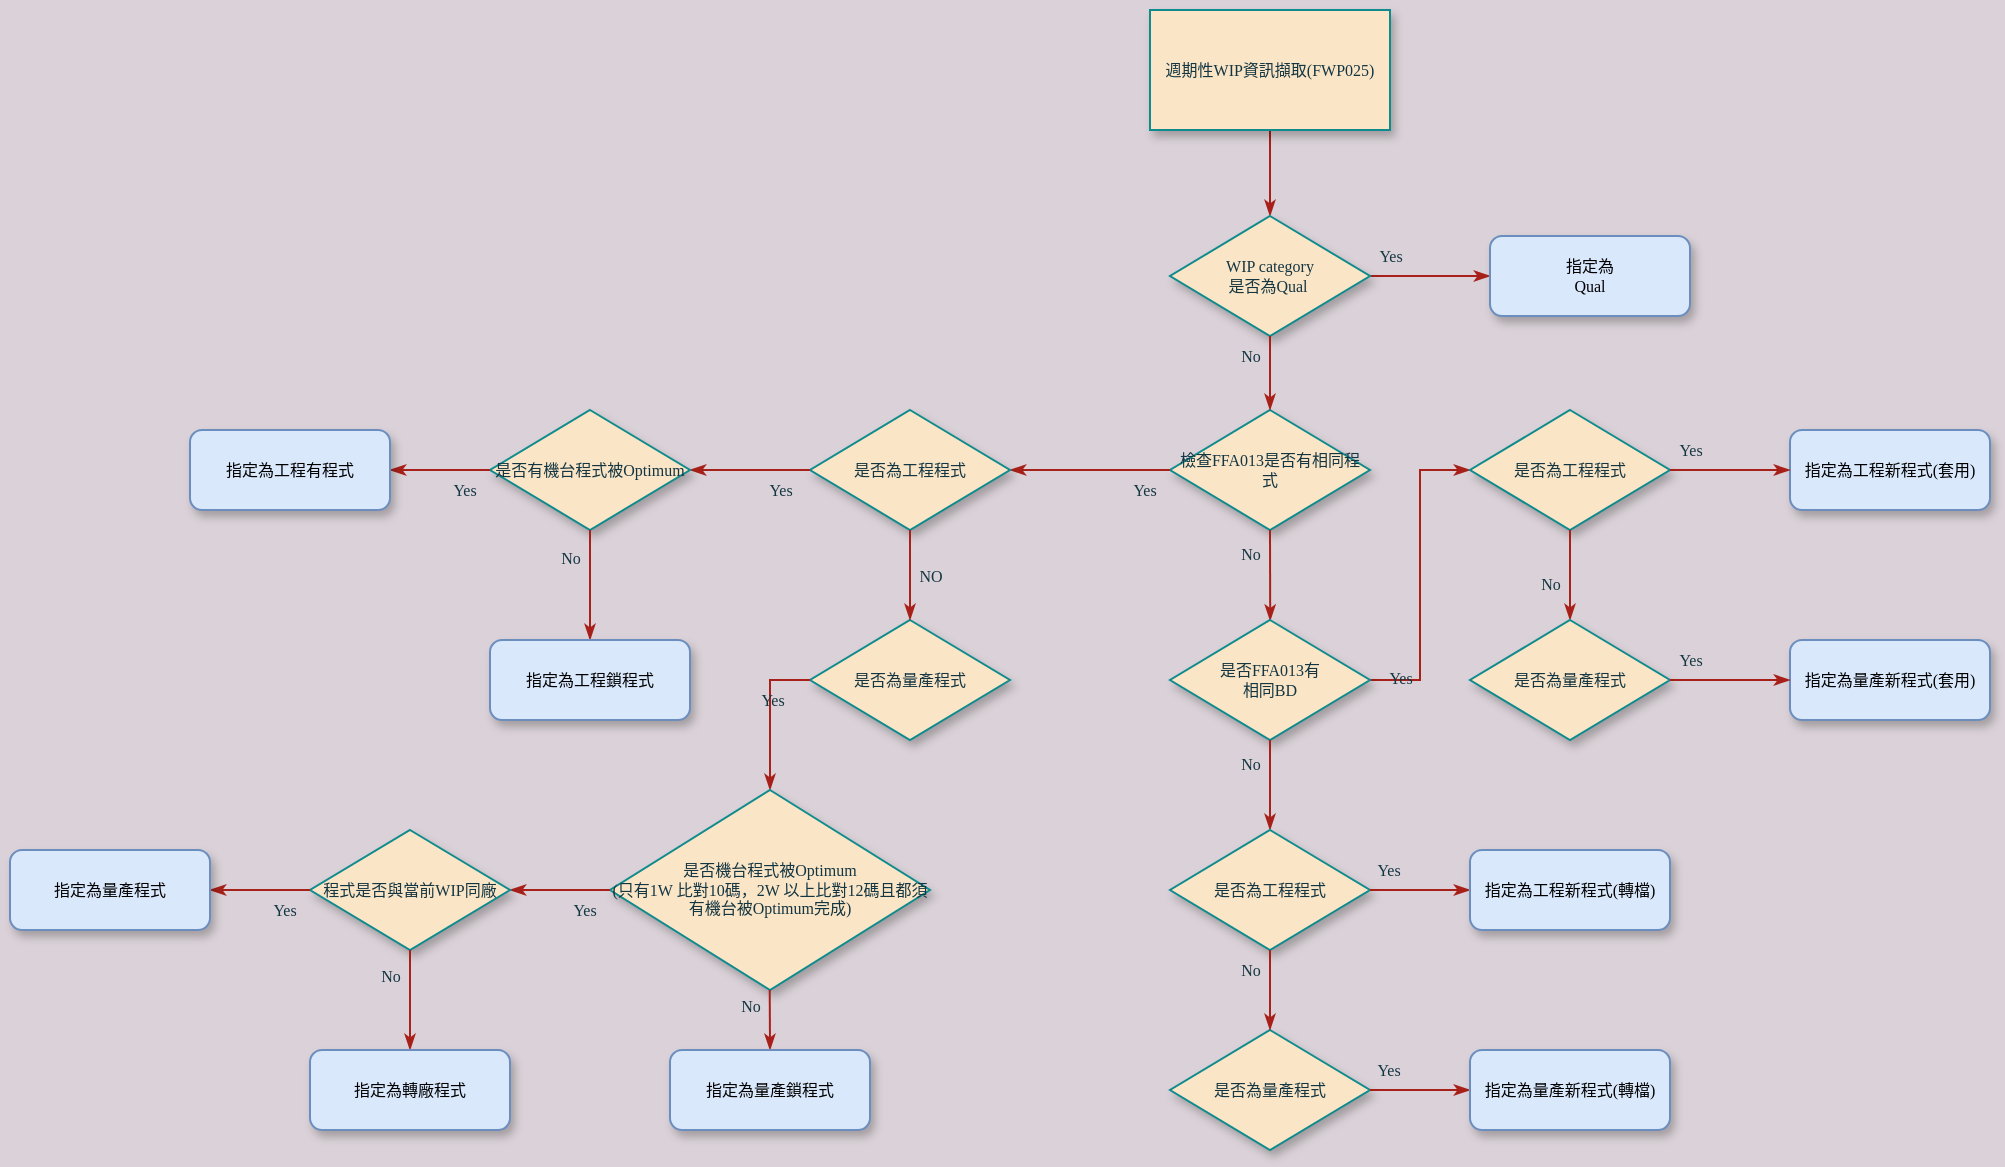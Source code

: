 <mxfile version="14.9.8" type="github">
  <diagram name="Page-1" id="edf60f1a-56cd-e834-aa8a-f176f3a09ee4">
    <mxGraphModel dx="2156" dy="548" grid="1" gridSize="10" guides="1" tooltips="1" connect="1" arrows="1" fold="1" page="1" pageScale="1" pageWidth="1100" pageHeight="850" background="#DAD2D8" math="0" shadow="0">
      <root>
        <mxCell id="0" />
        <mxCell id="1" parent="0" />
        <mxCell id="60e70716793133e9-32" style="edgeStyle=orthogonalEdgeStyle;rounded=0;html=1;labelBackgroundColor=none;startSize=5;endArrow=classicThin;endFill=1;endSize=5;jettySize=auto;orthogonalLoop=1;strokeWidth=1;fontFamily=Verdana;fontSize=8;strokeColor=#A8201A;fontColor=#143642;entryX=0.5;entryY=0;entryDx=0;entryDy=0;" parent="1" source="60e70716793133e9-4" target="60e70716793133e9-7" edge="1">
          <mxGeometry relative="1" as="geometry">
            <mxPoint x="560" y="140" as="targetPoint" />
          </mxGeometry>
        </mxCell>
        <mxCell id="60e70716793133e9-4" value="週期性WIP資訊擷取(FWP025)" style="rounded=0;whiteSpace=wrap;html=1;shadow=1;labelBackgroundColor=none;strokeWidth=1;fontFamily=Verdana;fontSize=8;align=center;fillColor=#FAE5C7;strokeColor=#0F8B8D;fontColor=#143642;" parent="1" vertex="1">
          <mxGeometry x="500" y="120" width="120" height="60" as="geometry" />
        </mxCell>
        <mxCell id="60e70716793133e9-5" value="檢查FFA013是否有相同程式" style="rhombus;whiteSpace=wrap;html=1;rounded=0;shadow=1;labelBackgroundColor=none;strokeWidth=1;fontFamily=Verdana;fontSize=8;align=center;fillColor=#FAE5C7;strokeColor=#0F8B8D;fontColor=#143642;" parent="1" vertex="1">
          <mxGeometry x="510" y="320" width="100" height="60" as="geometry" />
        </mxCell>
        <mxCell id="60e70716793133e9-34" value="Yes" style="edgeStyle=orthogonalEdgeStyle;rounded=0;html=1;labelBackgroundColor=none;startSize=5;endArrow=classicThin;endFill=1;endSize=5;jettySize=auto;orthogonalLoop=1;strokeWidth=1;fontFamily=Verdana;fontSize=8;strokeColor=#A8201A;fontColor=#143642;" parent="1" source="60e70716793133e9-7" target="60e70716793133e9-8" edge="1">
          <mxGeometry x="-0.667" y="10" relative="1" as="geometry">
            <mxPoint as="offset" />
          </mxGeometry>
        </mxCell>
        <mxCell id="60e70716793133e9-7" value="WIP category&lt;br&gt;是否為Qual&amp;nbsp;" style="rhombus;whiteSpace=wrap;html=1;rounded=0;shadow=1;labelBackgroundColor=none;strokeWidth=1;fontFamily=Verdana;fontSize=8;align=center;fillColor=#FAE5C7;strokeColor=#0F8B8D;fontColor=#143642;" parent="1" vertex="1">
          <mxGeometry x="510" y="223" width="100" height="60" as="geometry" />
        </mxCell>
        <mxCell id="60e70716793133e9-8" value="指定為&lt;br&gt;Qual" style="rounded=1;whiteSpace=wrap;html=1;shadow=1;labelBackgroundColor=none;strokeWidth=1;fontFamily=Verdana;fontSize=8;align=center;fillColor=#dae8fc;strokeColor=#6c8ebf;" parent="1" vertex="1">
          <mxGeometry x="670" y="233" width="100" height="40" as="geometry" />
        </mxCell>
        <mxCell id="cRpUf60aL6_1vLUi9lnE-11" value="No" style="edgeStyle=orthogonalEdgeStyle;rounded=0;html=1;labelBackgroundColor=none;startSize=5;endArrow=classicThin;endFill=1;endSize=5;jettySize=auto;orthogonalLoop=1;strokeWidth=1;fontFamily=Verdana;fontSize=8;strokeColor=#A8201A;fontColor=#143642;exitX=0.5;exitY=1;exitDx=0;exitDy=0;entryX=0.5;entryY=0;entryDx=0;entryDy=0;" parent="1" source="60e70716793133e9-7" target="60e70716793133e9-5" edge="1">
          <mxGeometry x="-0.5" y="-10" relative="1" as="geometry">
            <mxPoint as="offset" />
            <mxPoint x="377" y="723" as="sourcePoint" />
            <mxPoint x="377" y="763" as="targetPoint" />
            <Array as="points">
              <mxPoint x="560" y="283" />
              <mxPoint x="560" y="283" />
            </Array>
          </mxGeometry>
        </mxCell>
        <mxCell id="cRpUf60aL6_1vLUi9lnE-18" value="Yes" style="edgeStyle=orthogonalEdgeStyle;rounded=0;html=1;labelBackgroundColor=none;startSize=5;endArrow=classicThin;endFill=1;endSize=5;jettySize=auto;orthogonalLoop=1;strokeWidth=1;fontFamily=Verdana;fontSize=8;strokeColor=#A8201A;fontColor=#143642;exitX=0;exitY=0.5;exitDx=0;exitDy=0;entryX=1;entryY=0.5;entryDx=0;entryDy=0;" parent="1" source="60e70716793133e9-5" target="cRpUf60aL6_1vLUi9lnE-21" edge="1">
          <mxGeometry x="-0.667" y="10" relative="1" as="geometry">
            <mxPoint as="offset" />
            <mxPoint x="620.0" y="263.0" as="sourcePoint" />
            <mxPoint x="680.0" y="263.0" as="targetPoint" />
          </mxGeometry>
        </mxCell>
        <mxCell id="cRpUf60aL6_1vLUi9lnE-21" value="是否為工程程式" style="rhombus;whiteSpace=wrap;html=1;rounded=0;shadow=1;labelBackgroundColor=none;strokeWidth=1;fontFamily=Verdana;fontSize=8;align=center;fillColor=#FAE5C7;strokeColor=#0F8B8D;fontColor=#143642;" parent="1" vertex="1">
          <mxGeometry x="330" y="320" width="100" height="60" as="geometry" />
        </mxCell>
        <mxCell id="cRpUf60aL6_1vLUi9lnE-26" value="No" style="edgeStyle=orthogonalEdgeStyle;rounded=0;html=1;labelBackgroundColor=none;startSize=5;endArrow=classicThin;endFill=1;endSize=5;jettySize=auto;orthogonalLoop=1;strokeWidth=1;fontFamily=Verdana;fontSize=8;strokeColor=#A8201A;fontColor=#143642;exitX=0.5;exitY=1;exitDx=0;exitDy=0;entryX=0.501;entryY=0.005;entryDx=0;entryDy=0;entryPerimeter=0;" parent="1" source="60e70716793133e9-5" target="cRpUf60aL6_1vLUi9lnE-31" edge="1">
          <mxGeometry x="-0.5" y="-10" relative="1" as="geometry">
            <mxPoint as="offset" />
            <mxPoint x="570" y="293.0" as="sourcePoint" />
            <mxPoint x="560" y="380" as="targetPoint" />
            <Array as="points">
              <mxPoint x="560" y="380" />
              <mxPoint x="560" y="380" />
            </Array>
          </mxGeometry>
        </mxCell>
        <mxCell id="cRpUf60aL6_1vLUi9lnE-27" value="Yes" style="edgeStyle=orthogonalEdgeStyle;rounded=0;html=1;labelBackgroundColor=none;startSize=5;endArrow=classicThin;endFill=1;endSize=5;jettySize=auto;orthogonalLoop=1;strokeWidth=1;fontFamily=Verdana;fontSize=8;strokeColor=#A8201A;fontColor=#143642;entryX=0;entryY=0.5;entryDx=0;entryDy=0;" parent="1" source="cRpUf60aL6_1vLUi9lnE-31" target="cRpUf60aL6_1vLUi9lnE-34" edge="1">
          <mxGeometry x="-0.667" y="10" relative="1" as="geometry">
            <mxPoint as="offset" />
            <mxPoint x="610" y="410" as="sourcePoint" />
            <mxPoint x="650" y="410" as="targetPoint" />
          </mxGeometry>
        </mxCell>
        <mxCell id="cRpUf60aL6_1vLUi9lnE-31" value="是否FFA013有&lt;br&gt;相同BD" style="rhombus;whiteSpace=wrap;html=1;rounded=0;shadow=1;labelBackgroundColor=none;strokeWidth=1;fontFamily=Verdana;fontSize=8;align=center;fillColor=#FAE5C7;strokeColor=#0F8B8D;fontColor=#143642;" parent="1" vertex="1">
          <mxGeometry x="510" y="425" width="100" height="60" as="geometry" />
        </mxCell>
        <mxCell id="cRpUf60aL6_1vLUi9lnE-33" value="&lt;br&gt;指定為工程&lt;span&gt;新程式(套用)&lt;/span&gt;&lt;br&gt;&lt;div&gt;&lt;br&gt;&lt;/div&gt;" style="rounded=1;whiteSpace=wrap;html=1;shadow=1;labelBackgroundColor=none;strokeWidth=1;fontFamily=Verdana;fontSize=8;align=center;fillColor=#dae8fc;strokeColor=#6c8ebf;" parent="1" vertex="1">
          <mxGeometry x="820" y="330" width="100" height="40" as="geometry" />
        </mxCell>
        <mxCell id="cRpUf60aL6_1vLUi9lnE-34" value="是否為工程程式" style="rhombus;whiteSpace=wrap;html=1;rounded=0;shadow=1;labelBackgroundColor=none;strokeWidth=1;fontFamily=Verdana;fontSize=8;align=center;fillColor=#FAE5C7;strokeColor=#0F8B8D;fontColor=#143642;" parent="1" vertex="1">
          <mxGeometry x="660" y="320" width="100" height="60" as="geometry" />
        </mxCell>
        <mxCell id="cRpUf60aL6_1vLUi9lnE-35" value="Yes" style="edgeStyle=orthogonalEdgeStyle;rounded=0;html=1;labelBackgroundColor=none;startSize=5;endArrow=classicThin;endFill=1;endSize=5;jettySize=auto;orthogonalLoop=1;strokeWidth=1;fontFamily=Verdana;fontSize=8;strokeColor=#A8201A;fontColor=#143642;" parent="1" source="cRpUf60aL6_1vLUi9lnE-34" target="cRpUf60aL6_1vLUi9lnE-33" edge="1">
          <mxGeometry x="-0.667" y="10" relative="1" as="geometry">
            <mxPoint as="offset" />
            <mxPoint x="757" y="410" as="sourcePoint" />
            <mxPoint x="820" y="410" as="targetPoint" />
            <Array as="points" />
          </mxGeometry>
        </mxCell>
        <mxCell id="cRpUf60aL6_1vLUi9lnE-38" value="No" style="edgeStyle=orthogonalEdgeStyle;rounded=0;html=1;labelBackgroundColor=none;startSize=5;endArrow=classicThin;endFill=1;endSize=5;jettySize=auto;orthogonalLoop=1;strokeWidth=1;fontFamily=Verdana;fontSize=8;strokeColor=#A8201A;fontColor=#143642;entryX=0.5;entryY=0;entryDx=0;entryDy=0;" parent="1" source="cRpUf60aL6_1vLUi9lnE-34" target="CUQIYrzuUEgoo-iBFB4L-1" edge="1">
          <mxGeometry x="0.2" y="-10" relative="1" as="geometry">
            <mxPoint as="offset" />
            <mxPoint x="709.9" y="440" as="sourcePoint" />
            <mxPoint x="710" y="480" as="targetPoint" />
            <Array as="points" />
          </mxGeometry>
        </mxCell>
        <mxCell id="cRpUf60aL6_1vLUi9lnE-39" value="&lt;br&gt;指定為量產&lt;span&gt;新程式(套用)&lt;/span&gt;&lt;br&gt;&lt;div&gt;&lt;br&gt;&lt;/div&gt;" style="rounded=1;whiteSpace=wrap;html=1;shadow=1;labelBackgroundColor=none;strokeWidth=1;fontFamily=Verdana;fontSize=8;align=center;fillColor=#dae8fc;strokeColor=#6c8ebf;" parent="1" vertex="1">
          <mxGeometry x="820" y="435" width="100" height="40" as="geometry" />
        </mxCell>
        <mxCell id="CUQIYrzuUEgoo-iBFB4L-1" value="是否為量產程式" style="rhombus;whiteSpace=wrap;html=1;rounded=0;shadow=1;labelBackgroundColor=none;strokeWidth=1;fontFamily=Verdana;fontSize=8;align=center;fillColor=#FAE5C7;strokeColor=#0F8B8D;fontColor=#143642;" parent="1" vertex="1">
          <mxGeometry x="660" y="425" width="100" height="60" as="geometry" />
        </mxCell>
        <mxCell id="CUQIYrzuUEgoo-iBFB4L-2" value="Yes" style="edgeStyle=orthogonalEdgeStyle;rounded=0;html=1;labelBackgroundColor=none;startSize=5;endArrow=classicThin;endFill=1;endSize=5;jettySize=auto;orthogonalLoop=1;strokeWidth=1;fontFamily=Verdana;fontSize=8;strokeColor=#A8201A;fontColor=#143642;exitX=1;exitY=0.5;exitDx=0;exitDy=0;entryX=0;entryY=0.5;entryDx=0;entryDy=0;" parent="1" source="CUQIYrzuUEgoo-iBFB4L-1" target="cRpUf60aL6_1vLUi9lnE-39" edge="1">
          <mxGeometry x="-0.667" y="10" relative="1" as="geometry">
            <mxPoint as="offset" />
            <mxPoint x="760" y="499.86" as="sourcePoint" />
            <mxPoint x="820" y="500" as="targetPoint" />
            <Array as="points" />
          </mxGeometry>
        </mxCell>
        <mxCell id="CUQIYrzuUEgoo-iBFB4L-4" value="Yes" style="edgeStyle=orthogonalEdgeStyle;rounded=0;html=1;labelBackgroundColor=none;startSize=5;endArrow=classicThin;endFill=1;endSize=5;jettySize=auto;orthogonalLoop=1;strokeWidth=1;fontFamily=Verdana;fontSize=8;strokeColor=#A8201A;fontColor=#143642;exitX=0;exitY=0.5;exitDx=0;exitDy=0;" parent="1" source="cRpUf60aL6_1vLUi9lnE-21" target="CUQIYrzuUEgoo-iBFB4L-13" edge="1">
          <mxGeometry x="-0.481" y="10" relative="1" as="geometry">
            <mxPoint as="offset" />
            <mxPoint x="350" y="390" as="sourcePoint" />
            <mxPoint x="370" y="420" as="targetPoint" />
          </mxGeometry>
        </mxCell>
        <mxCell id="CUQIYrzuUEgoo-iBFB4L-5" value="No" style="edgeStyle=orthogonalEdgeStyle;rounded=0;html=1;labelBackgroundColor=none;startSize=5;endArrow=classicThin;endFill=1;endSize=5;jettySize=auto;orthogonalLoop=1;strokeWidth=1;fontFamily=Verdana;fontSize=8;strokeColor=#A8201A;fontColor=#143642;entryX=0.5;entryY=0;entryDx=0;entryDy=0;exitX=0.5;exitY=1;exitDx=0;exitDy=0;" parent="1" source="cRpUf60aL6_1vLUi9lnE-31" target="CUQIYrzuUEgoo-iBFB4L-6" edge="1">
          <mxGeometry x="-0.5" y="-10" relative="1" as="geometry">
            <mxPoint as="offset" />
            <mxPoint x="560" y="500" as="sourcePoint" />
            <mxPoint x="560" y="470" as="targetPoint" />
            <Array as="points" />
          </mxGeometry>
        </mxCell>
        <mxCell id="CUQIYrzuUEgoo-iBFB4L-6" value="是否為工程程式" style="rhombus;whiteSpace=wrap;html=1;rounded=0;shadow=1;labelBackgroundColor=none;strokeWidth=1;fontFamily=Verdana;fontSize=8;align=center;fillColor=#FAE5C7;strokeColor=#0F8B8D;fontColor=#143642;" parent="1" vertex="1">
          <mxGeometry x="510" y="530" width="100" height="60" as="geometry" />
        </mxCell>
        <mxCell id="CUQIYrzuUEgoo-iBFB4L-7" value="Yes" style="edgeStyle=orthogonalEdgeStyle;rounded=0;html=1;labelBackgroundColor=none;startSize=5;endArrow=classicThin;endFill=1;endSize=5;jettySize=auto;orthogonalLoop=1;strokeWidth=1;fontFamily=Verdana;fontSize=8;strokeColor=#A8201A;fontColor=#143642;exitX=1;exitY=0.5;exitDx=0;exitDy=0;entryX=0;entryY=0.5;entryDx=0;entryDy=0;" parent="1" source="CUQIYrzuUEgoo-iBFB4L-6" target="CUQIYrzuUEgoo-iBFB4L-8" edge="1">
          <mxGeometry x="-0.667" y="10" relative="1" as="geometry">
            <mxPoint as="offset" />
            <mxPoint x="610.0" y="595" as="sourcePoint" />
            <mxPoint x="660" y="590" as="targetPoint" />
          </mxGeometry>
        </mxCell>
        <mxCell id="CUQIYrzuUEgoo-iBFB4L-8" value="&lt;br&gt;指定為工程&lt;span&gt;新程式(轉檔)&lt;/span&gt;&lt;br&gt;&lt;div&gt;&lt;br&gt;&lt;/div&gt;" style="rounded=1;whiteSpace=wrap;html=1;shadow=1;labelBackgroundColor=none;strokeWidth=1;fontFamily=Verdana;fontSize=8;align=center;fillColor=#dae8fc;strokeColor=#6c8ebf;" parent="1" vertex="1">
          <mxGeometry x="660" y="540" width="100" height="40" as="geometry" />
        </mxCell>
        <mxCell id="CUQIYrzuUEgoo-iBFB4L-9" value="是否為量產程式" style="rhombus;whiteSpace=wrap;html=1;rounded=0;shadow=1;labelBackgroundColor=none;strokeWidth=1;fontFamily=Verdana;fontSize=8;align=center;fillColor=#FAE5C7;strokeColor=#0F8B8D;fontColor=#143642;" parent="1" vertex="1">
          <mxGeometry x="510" y="630" width="100" height="60" as="geometry" />
        </mxCell>
        <mxCell id="CUQIYrzuUEgoo-iBFB4L-10" value="No" style="edgeStyle=orthogonalEdgeStyle;rounded=0;html=1;labelBackgroundColor=none;startSize=5;endArrow=classicThin;endFill=1;endSize=5;jettySize=auto;orthogonalLoop=1;strokeWidth=1;fontFamily=Verdana;fontSize=8;strokeColor=#A8201A;fontColor=#143642;exitX=0.5;exitY=1;exitDx=0;exitDy=0;entryX=0.5;entryY=0;entryDx=0;entryDy=0;" parent="1" source="CUQIYrzuUEgoo-iBFB4L-6" target="CUQIYrzuUEgoo-iBFB4L-9" edge="1">
          <mxGeometry x="-0.5" y="-10" relative="1" as="geometry">
            <mxPoint as="offset" />
            <mxPoint x="559.72" y="600" as="sourcePoint" />
            <mxPoint x="560" y="620" as="targetPoint" />
            <Array as="points" />
          </mxGeometry>
        </mxCell>
        <mxCell id="CUQIYrzuUEgoo-iBFB4L-11" value="Yes" style="edgeStyle=orthogonalEdgeStyle;rounded=0;html=1;labelBackgroundColor=none;startSize=5;endArrow=classicThin;endFill=1;endSize=5;jettySize=auto;orthogonalLoop=1;strokeWidth=1;fontFamily=Verdana;fontSize=8;strokeColor=#A8201A;fontColor=#143642;exitX=1;exitY=0.5;exitDx=0;exitDy=0;entryX=0;entryY=0.5;entryDx=0;entryDy=0;" parent="1" source="CUQIYrzuUEgoo-iBFB4L-9" target="CUQIYrzuUEgoo-iBFB4L-12" edge="1">
          <mxGeometry x="-0.667" y="10" relative="1" as="geometry">
            <mxPoint as="offset" />
            <mxPoint x="620.0" y="670" as="sourcePoint" />
            <mxPoint x="650" y="660" as="targetPoint" />
          </mxGeometry>
        </mxCell>
        <mxCell id="CUQIYrzuUEgoo-iBFB4L-12" value="&lt;br&gt;指定為量產&lt;span&gt;新程式(轉檔)&lt;/span&gt;&lt;br&gt;&lt;div&gt;&lt;br&gt;&lt;/div&gt;" style="rounded=1;whiteSpace=wrap;html=1;shadow=1;labelBackgroundColor=none;strokeWidth=1;fontFamily=Verdana;fontSize=8;align=center;fillColor=#dae8fc;strokeColor=#6c8ebf;" parent="1" vertex="1">
          <mxGeometry x="660" y="640" width="100" height="40" as="geometry" />
        </mxCell>
        <mxCell id="CUQIYrzuUEgoo-iBFB4L-13" value="是否有機台程式被Optimum" style="rhombus;whiteSpace=wrap;html=1;rounded=0;shadow=1;labelBackgroundColor=none;strokeWidth=1;fontFamily=Verdana;fontSize=8;align=center;fillColor=#FAE5C7;strokeColor=#0F8B8D;fontColor=#143642;" parent="1" vertex="1">
          <mxGeometry x="170" y="320" width="100" height="60" as="geometry" />
        </mxCell>
        <mxCell id="CUQIYrzuUEgoo-iBFB4L-15" value="Yes" style="edgeStyle=orthogonalEdgeStyle;rounded=0;html=1;labelBackgroundColor=none;startSize=5;endArrow=classicThin;endFill=1;endSize=5;jettySize=auto;orthogonalLoop=1;strokeWidth=1;fontFamily=Verdana;fontSize=8;strokeColor=#A8201A;fontColor=#143642;exitX=0;exitY=0.5;exitDx=0;exitDy=0;entryX=1;entryY=0.5;entryDx=0;entryDy=0;" parent="1" source="CUQIYrzuUEgoo-iBFB4L-13" target="CUQIYrzuUEgoo-iBFB4L-17" edge="1">
          <mxGeometry x="-0.481" y="10" relative="1" as="geometry">
            <mxPoint as="offset" />
            <mxPoint x="419.86" y="485" as="sourcePoint" />
            <mxPoint x="420" y="530" as="targetPoint" />
          </mxGeometry>
        </mxCell>
        <mxCell id="CUQIYrzuUEgoo-iBFB4L-17" value="&lt;br&gt;指定為工程有程式&lt;br&gt;&lt;div&gt;&lt;br&gt;&lt;/div&gt;" style="rounded=1;whiteSpace=wrap;html=1;shadow=1;labelBackgroundColor=none;strokeWidth=1;fontFamily=Verdana;fontSize=8;align=center;fillColor=#dae8fc;strokeColor=#6c8ebf;" parent="1" vertex="1">
          <mxGeometry x="20" y="330" width="100" height="40" as="geometry" />
        </mxCell>
        <mxCell id="CUQIYrzuUEgoo-iBFB4L-18" value="No" style="edgeStyle=orthogonalEdgeStyle;rounded=0;html=1;labelBackgroundColor=none;startSize=5;endArrow=classicThin;endFill=1;endSize=5;jettySize=auto;orthogonalLoop=1;strokeWidth=1;fontFamily=Verdana;fontSize=8;strokeColor=#A8201A;fontColor=#143642;exitX=0.5;exitY=1;exitDx=0;exitDy=0;entryX=0.5;entryY=0;entryDx=0;entryDy=0;" parent="1" source="CUQIYrzuUEgoo-iBFB4L-13" target="CUQIYrzuUEgoo-iBFB4L-20" edge="1">
          <mxGeometry x="-0.5" y="-10" relative="1" as="geometry">
            <mxPoint as="offset" />
            <mxPoint x="110" y="470" as="sourcePoint" />
            <mxPoint x="210" y="520" as="targetPoint" />
            <Array as="points">
              <mxPoint x="220" y="390" />
              <mxPoint x="220" y="390" />
            </Array>
          </mxGeometry>
        </mxCell>
        <mxCell id="CUQIYrzuUEgoo-iBFB4L-20" value="&lt;br&gt;指定為工程鎖程式&lt;br&gt;&lt;div&gt;&lt;br&gt;&lt;/div&gt;" style="rounded=1;whiteSpace=wrap;html=1;shadow=1;labelBackgroundColor=none;strokeWidth=1;fontFamily=Verdana;fontSize=8;align=center;fillColor=#dae8fc;strokeColor=#6c8ebf;" parent="1" vertex="1">
          <mxGeometry x="170" y="435" width="100" height="40" as="geometry" />
        </mxCell>
        <mxCell id="CUQIYrzuUEgoo-iBFB4L-22" value="是否為量產程式" style="rhombus;whiteSpace=wrap;html=1;rounded=0;shadow=1;labelBackgroundColor=none;strokeWidth=1;fontFamily=Verdana;fontSize=8;align=center;fillColor=#FAE5C7;strokeColor=#0F8B8D;fontColor=#143642;" parent="1" vertex="1">
          <mxGeometry x="330" y="425" width="100" height="60" as="geometry" />
        </mxCell>
        <mxCell id="CUQIYrzuUEgoo-iBFB4L-23" value="NO" style="edgeStyle=orthogonalEdgeStyle;rounded=0;html=1;labelBackgroundColor=none;startSize=5;endArrow=classicThin;endFill=1;endSize=5;jettySize=auto;orthogonalLoop=1;strokeWidth=1;fontFamily=Verdana;fontSize=8;strokeColor=#A8201A;fontColor=#143642;exitX=0.5;exitY=1;exitDx=0;exitDy=0;entryX=0.5;entryY=0;entryDx=0;entryDy=0;" parent="1" source="cRpUf60aL6_1vLUi9lnE-21" target="CUQIYrzuUEgoo-iBFB4L-22" edge="1">
          <mxGeometry y="10" relative="1" as="geometry">
            <mxPoint as="offset" />
            <mxPoint x="370" y="400" as="sourcePoint" />
            <mxPoint x="300" y="400" as="targetPoint" />
          </mxGeometry>
        </mxCell>
        <mxCell id="CUQIYrzuUEgoo-iBFB4L-24" value="Yes" style="edgeStyle=orthogonalEdgeStyle;rounded=0;html=1;labelBackgroundColor=none;startSize=5;endArrow=classicThin;endFill=1;endSize=5;jettySize=auto;orthogonalLoop=1;strokeWidth=1;fontFamily=Verdana;fontSize=8;strokeColor=#A8201A;fontColor=#143642;exitX=0;exitY=0.5;exitDx=0;exitDy=0;entryX=0.5;entryY=0;entryDx=0;entryDy=0;" parent="1" source="CUQIYrzuUEgoo-iBFB4L-22" edge="1" target="4GK4AMIJb0h5bp_rYe3A-1">
          <mxGeometry x="-0.481" y="10" relative="1" as="geometry">
            <mxPoint as="offset" />
            <mxPoint x="169.88" y="380" as="sourcePoint" />
            <mxPoint x="169.88" y="425" as="targetPoint" />
          </mxGeometry>
        </mxCell>
        <mxCell id="4GK4AMIJb0h5bp_rYe3A-1" value="是否機台程式被Optimum&lt;br&gt;(只有1W 比對10碼，2W 以上比對12碼且都須有機台被Optimum完成)" style="rhombus;whiteSpace=wrap;html=1;rounded=0;shadow=1;labelBackgroundColor=none;strokeWidth=1;fontFamily=Verdana;fontSize=8;align=center;fillColor=#FAE5C7;strokeColor=#0F8B8D;fontColor=#143642;" vertex="1" parent="1">
          <mxGeometry x="230" y="510" width="160" height="100" as="geometry" />
        </mxCell>
        <mxCell id="4GK4AMIJb0h5bp_rYe3A-2" value="Yes" style="edgeStyle=orthogonalEdgeStyle;rounded=0;html=1;labelBackgroundColor=none;startSize=5;endArrow=classicThin;endFill=1;endSize=5;jettySize=auto;orthogonalLoop=1;strokeWidth=1;fontFamily=Verdana;fontSize=8;strokeColor=#A8201A;fontColor=#143642;exitX=0;exitY=0.5;exitDx=0;exitDy=0;entryX=1;entryY=0.5;entryDx=0;entryDy=0;" edge="1" parent="1" source="4GK4AMIJb0h5bp_rYe3A-1" target="4GK4AMIJb0h5bp_rYe3A-5">
          <mxGeometry x="-0.481" y="10" relative="1" as="geometry">
            <mxPoint as="offset" />
            <mxPoint x="50.0" y="590" as="sourcePoint" />
            <mxPoint x="200" y="560" as="targetPoint" />
          </mxGeometry>
        </mxCell>
        <mxCell id="4GK4AMIJb0h5bp_rYe3A-5" value="程式是否與當前WIP同廠" style="rhombus;whiteSpace=wrap;html=1;rounded=0;shadow=1;labelBackgroundColor=none;strokeWidth=1;fontFamily=Verdana;fontSize=8;align=center;fillColor=#FAE5C7;strokeColor=#0F8B8D;fontColor=#143642;" vertex="1" parent="1">
          <mxGeometry x="80" y="530" width="100" height="60" as="geometry" />
        </mxCell>
        <mxCell id="4GK4AMIJb0h5bp_rYe3A-6" value="Yes" style="edgeStyle=orthogonalEdgeStyle;rounded=0;html=1;labelBackgroundColor=none;startSize=5;endArrow=classicThin;endFill=1;endSize=5;jettySize=auto;orthogonalLoop=1;strokeWidth=1;fontFamily=Verdana;fontSize=8;strokeColor=#A8201A;fontColor=#143642;exitX=0;exitY=0.5;exitDx=0;exitDy=0;entryX=1;entryY=0.5;entryDx=0;entryDy=0;" edge="1" parent="1" source="4GK4AMIJb0h5bp_rYe3A-5" target="4GK4AMIJb0h5bp_rYe3A-8">
          <mxGeometry x="-0.481" y="10" relative="1" as="geometry">
            <mxPoint as="offset" />
            <mxPoint x="80" y="570" as="sourcePoint" />
            <mxPoint x="20" y="570" as="targetPoint" />
          </mxGeometry>
        </mxCell>
        <mxCell id="4GK4AMIJb0h5bp_rYe3A-8" value="&lt;br&gt;指定為量產程式&lt;br&gt;&lt;div&gt;&lt;br&gt;&lt;/div&gt;" style="rounded=1;whiteSpace=wrap;html=1;shadow=1;labelBackgroundColor=none;strokeWidth=1;fontFamily=Verdana;fontSize=8;align=center;fillColor=#dae8fc;strokeColor=#6c8ebf;" vertex="1" parent="1">
          <mxGeometry x="-70" y="540" width="100" height="40" as="geometry" />
        </mxCell>
        <mxCell id="4GK4AMIJb0h5bp_rYe3A-9" value="No" style="edgeStyle=orthogonalEdgeStyle;rounded=0;html=1;labelBackgroundColor=none;startSize=5;endArrow=classicThin;endFill=1;endSize=5;jettySize=auto;orthogonalLoop=1;strokeWidth=1;fontFamily=Verdana;fontSize=8;strokeColor=#A8201A;fontColor=#143642;exitX=0.5;exitY=1;exitDx=0;exitDy=0;entryX=0.5;entryY=0;entryDx=0;entryDy=0;" edge="1" parent="1" source="4GK4AMIJb0h5bp_rYe3A-5" target="4GK4AMIJb0h5bp_rYe3A-11">
          <mxGeometry x="-0.5" y="-10" relative="1" as="geometry">
            <mxPoint as="offset" />
            <mxPoint x="129.8" y="600" as="sourcePoint" />
            <mxPoint x="130" y="630" as="targetPoint" />
            <Array as="points" />
          </mxGeometry>
        </mxCell>
        <mxCell id="4GK4AMIJb0h5bp_rYe3A-11" value="&lt;br&gt;指定為轉廠程式&lt;br&gt;&lt;div&gt;&lt;br&gt;&lt;/div&gt;" style="rounded=1;whiteSpace=wrap;html=1;shadow=1;labelBackgroundColor=none;strokeWidth=1;fontFamily=Verdana;fontSize=8;align=center;fillColor=#dae8fc;strokeColor=#6c8ebf;" vertex="1" parent="1">
          <mxGeometry x="80" y="640" width="100" height="40" as="geometry" />
        </mxCell>
        <mxCell id="4GK4AMIJb0h5bp_rYe3A-12" value="No" style="edgeStyle=orthogonalEdgeStyle;rounded=0;html=1;labelBackgroundColor=none;startSize=5;endArrow=classicThin;endFill=1;endSize=5;jettySize=auto;orthogonalLoop=1;strokeWidth=1;fontFamily=Verdana;fontSize=8;strokeColor=#A8201A;fontColor=#143642;exitX=0.5;exitY=1;exitDx=0;exitDy=0;entryX=0.5;entryY=0;entryDx=0;entryDy=0;" edge="1" parent="1" target="4GK4AMIJb0h5bp_rYe3A-13">
          <mxGeometry x="-0.5" y="-10" relative="1" as="geometry">
            <mxPoint as="offset" />
            <mxPoint x="309.86" y="610" as="sourcePoint" />
            <mxPoint x="310" y="640" as="targetPoint" />
            <Array as="points" />
          </mxGeometry>
        </mxCell>
        <mxCell id="4GK4AMIJb0h5bp_rYe3A-13" value="&lt;br&gt;指定為量產鎖程式&lt;br&gt;&lt;div&gt;&lt;br&gt;&lt;/div&gt;" style="rounded=1;whiteSpace=wrap;html=1;shadow=1;labelBackgroundColor=none;strokeWidth=1;fontFamily=Verdana;fontSize=8;align=center;fillColor=#dae8fc;strokeColor=#6c8ebf;" vertex="1" parent="1">
          <mxGeometry x="260" y="640" width="100" height="40" as="geometry" />
        </mxCell>
      </root>
    </mxGraphModel>
  </diagram>
</mxfile>
